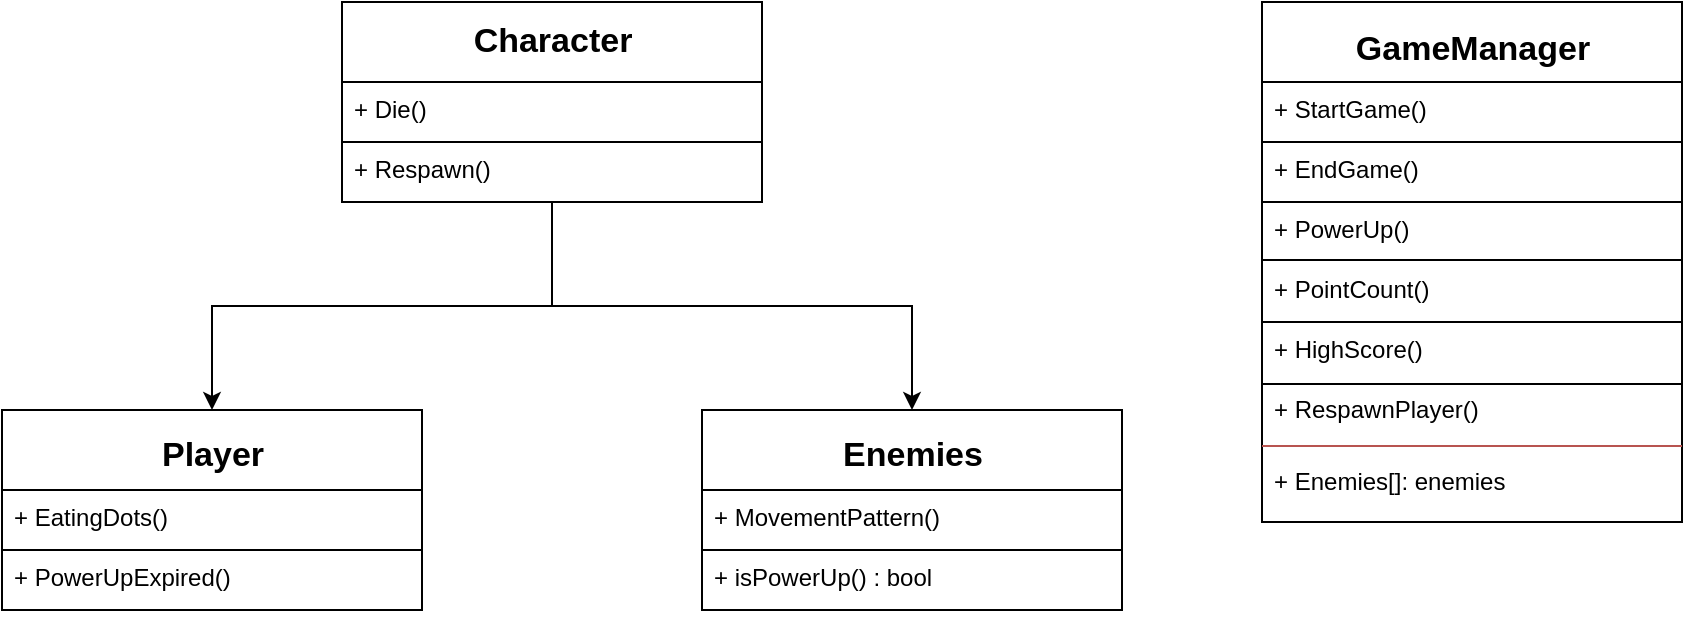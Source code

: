 <mxfile version="21.6.5" type="github">
  <diagram name="Page-1" id="tySQyBGyztnOd1iFOmv5">
    <mxGraphModel dx="995" dy="418" grid="1" gridSize="10" guides="1" tooltips="1" connect="1" arrows="1" fold="1" page="1" pageScale="1" pageWidth="850" pageHeight="1100" math="0" shadow="0">
      <root>
        <mxCell id="0" />
        <mxCell id="1" parent="0" />
        <mxCell id="sGwyO0YQaWymWmi2gfUC-50" style="edgeStyle=orthogonalEdgeStyle;rounded=0;orthogonalLoop=1;jettySize=auto;html=1;exitX=0.5;exitY=1;exitDx=0;exitDy=0;entryX=0.5;entryY=0;entryDx=0;entryDy=0;" edge="1" parent="1" source="sGwyO0YQaWymWmi2gfUC-1" target="sGwyO0YQaWymWmi2gfUC-32">
          <mxGeometry relative="1" as="geometry" />
        </mxCell>
        <mxCell id="sGwyO0YQaWymWmi2gfUC-52" style="edgeStyle=orthogonalEdgeStyle;rounded=0;orthogonalLoop=1;jettySize=auto;html=1;exitX=0.5;exitY=1;exitDx=0;exitDy=0;entryX=0.5;entryY=0;entryDx=0;entryDy=0;" edge="1" parent="1" source="sGwyO0YQaWymWmi2gfUC-1" target="sGwyO0YQaWymWmi2gfUC-26">
          <mxGeometry relative="1" as="geometry" />
        </mxCell>
        <mxCell id="sGwyO0YQaWymWmi2gfUC-1" value="&lt;h2 style=&quot;margin: 4px 0px 0px;&quot;&gt;&lt;br&gt;&lt;/h2&gt;" style="verticalAlign=top;align=center;overflow=fill;fontSize=12;fontFamily=Helvetica;html=1;whiteSpace=wrap;gradientColor=none;horizontal=1;fontStyle=0" vertex="1" parent="1">
          <mxGeometry x="170" width="210" height="100" as="geometry" />
        </mxCell>
        <mxCell id="sGwyO0YQaWymWmi2gfUC-2" value="" style="line;strokeWidth=1;fillColor=none;align=left;verticalAlign=middle;spacingTop=-1;spacingLeft=3;spacingRight=3;rotatable=0;labelPosition=right;points=[];portConstraint=eastwest;strokeColor=inherit;" vertex="1" parent="1">
          <mxGeometry x="170" y="20" width="210" height="40" as="geometry" />
        </mxCell>
        <mxCell id="sGwyO0YQaWymWmi2gfUC-3" value="Character" style="text;align=center;fontStyle=1;verticalAlign=middle;spacingLeft=3;spacingRight=3;strokeColor=none;rotatable=0;points=[[0,0.5],[1,0.5]];portConstraint=eastwest;html=1;fontSize=17;" vertex="1" parent="1">
          <mxGeometry x="170" width="210" height="40" as="geometry" />
        </mxCell>
        <mxCell id="sGwyO0YQaWymWmi2gfUC-4" value="+ Die()" style="text;strokeColor=none;fillColor=none;align=left;verticalAlign=top;spacingLeft=4;spacingRight=4;overflow=hidden;rotatable=0;points=[[0,0.5],[1,0.5]];portConstraint=eastwest;whiteSpace=wrap;html=1;" vertex="1" parent="1">
          <mxGeometry x="170" y="40" width="210" height="30" as="geometry" />
        </mxCell>
        <mxCell id="sGwyO0YQaWymWmi2gfUC-6" value="" style="line;strokeWidth=1;fillColor=none;align=left;verticalAlign=middle;spacingTop=-1;spacingLeft=3;spacingRight=3;rotatable=0;labelPosition=right;points=[];portConstraint=eastwest;strokeColor=inherit;" vertex="1" parent="1">
          <mxGeometry x="170" y="60" width="210" height="20" as="geometry" />
        </mxCell>
        <mxCell id="sGwyO0YQaWymWmi2gfUC-7" value="+ Respawn()" style="text;strokeColor=none;fillColor=none;align=left;verticalAlign=top;spacingLeft=4;spacingRight=4;overflow=hidden;rotatable=0;points=[[0,0.5],[1,0.5]];portConstraint=eastwest;whiteSpace=wrap;html=1;" vertex="1" parent="1">
          <mxGeometry x="170" y="70" width="210" height="20" as="geometry" />
        </mxCell>
        <mxCell id="sGwyO0YQaWymWmi2gfUC-9" value="&lt;h2 style=&quot;margin: 4px 0px 0px;&quot;&gt;&lt;br&gt;&lt;/h2&gt;" style="verticalAlign=top;align=center;overflow=fill;fontSize=12;fontFamily=Helvetica;html=1;whiteSpace=wrap;gradientColor=none;horizontal=1;fontStyle=0" vertex="1" parent="1">
          <mxGeometry x="630" width="210" height="260" as="geometry" />
        </mxCell>
        <mxCell id="sGwyO0YQaWymWmi2gfUC-11" value="GameManager" style="text;align=center;fontStyle=1;verticalAlign=middle;spacingLeft=3;spacingRight=3;strokeColor=none;rotatable=0;points=[[0,0.5],[1,0.5]];portConstraint=eastwest;html=1;fontSize=17;" vertex="1" parent="1">
          <mxGeometry x="630" y="4" width="210" height="40" as="geometry" />
        </mxCell>
        <mxCell id="sGwyO0YQaWymWmi2gfUC-12" value="" style="line;strokeWidth=1;fillColor=none;align=left;verticalAlign=middle;spacingTop=-1;spacingLeft=3;spacingRight=3;rotatable=0;labelPosition=right;points=[];portConstraint=eastwest;strokeColor=inherit;" vertex="1" parent="1">
          <mxGeometry x="630" y="36" width="210" height="8" as="geometry" />
        </mxCell>
        <mxCell id="sGwyO0YQaWymWmi2gfUC-13" value="+ StartGame()" style="text;strokeColor=none;fillColor=none;align=left;verticalAlign=top;spacingLeft=4;spacingRight=4;overflow=hidden;rotatable=0;points=[[0,0.5],[1,0.5]];portConstraint=eastwest;whiteSpace=wrap;html=1;" vertex="1" parent="1">
          <mxGeometry x="630" y="40" width="210" height="30" as="geometry" />
        </mxCell>
        <mxCell id="sGwyO0YQaWymWmi2gfUC-14" value="" style="line;strokeWidth=1;fillColor=none;align=left;verticalAlign=middle;spacingTop=-1;spacingLeft=3;spacingRight=3;rotatable=0;labelPosition=right;points=[];portConstraint=eastwest;strokeColor=inherit;" vertex="1" parent="1">
          <mxGeometry x="630" y="66" width="210" height="8" as="geometry" />
        </mxCell>
        <mxCell id="sGwyO0YQaWymWmi2gfUC-16" value="+ EndGame()" style="text;strokeColor=none;fillColor=none;align=left;verticalAlign=top;spacingLeft=4;spacingRight=4;overflow=hidden;rotatable=0;points=[[0,0.5],[1,0.5]];portConstraint=eastwest;whiteSpace=wrap;html=1;" vertex="1" parent="1">
          <mxGeometry x="630" y="70" width="210" height="30" as="geometry" />
        </mxCell>
        <mxCell id="sGwyO0YQaWymWmi2gfUC-17" value="" style="line;strokeWidth=1;fillColor=none;align=left;verticalAlign=middle;spacingTop=-1;spacingLeft=3;spacingRight=3;rotatable=0;labelPosition=right;points=[];portConstraint=eastwest;strokeColor=inherit;" vertex="1" parent="1">
          <mxGeometry x="630" y="90" width="210" height="20" as="geometry" />
        </mxCell>
        <mxCell id="sGwyO0YQaWymWmi2gfUC-18" value="+ PowerUp()" style="text;strokeColor=none;fillColor=none;align=left;verticalAlign=top;spacingLeft=4;spacingRight=4;overflow=hidden;rotatable=0;points=[[0,0.5],[1,0.5]];portConstraint=eastwest;whiteSpace=wrap;html=1;" vertex="1" parent="1">
          <mxGeometry x="630" y="100" width="210" height="30" as="geometry" />
        </mxCell>
        <mxCell id="sGwyO0YQaWymWmi2gfUC-19" value="" style="line;strokeWidth=1;fillColor=none;align=left;verticalAlign=middle;spacingTop=-1;spacingLeft=3;spacingRight=3;rotatable=0;labelPosition=right;points=[];portConstraint=eastwest;strokeColor=inherit;" vertex="1" parent="1">
          <mxGeometry x="630" y="120" width="210" height="18" as="geometry" />
        </mxCell>
        <mxCell id="sGwyO0YQaWymWmi2gfUC-20" value="" style="line;strokeWidth=1;fillColor=#f8cecc;align=left;verticalAlign=middle;spacingTop=-1;spacingLeft=3;spacingRight=3;rotatable=0;labelPosition=right;points=[];portConstraint=eastwest;strokeColor=#b85450;" vertex="1" parent="1">
          <mxGeometry x="630" y="218" width="210" height="8" as="geometry" />
        </mxCell>
        <mxCell id="sGwyO0YQaWymWmi2gfUC-21" value="+ PointCount()" style="text;strokeColor=none;fillColor=none;align=left;verticalAlign=top;spacingLeft=4;spacingRight=4;overflow=hidden;rotatable=0;points=[[0,0.5],[1,0.5]];portConstraint=eastwest;whiteSpace=wrap;html=1;" vertex="1" parent="1">
          <mxGeometry x="630" y="130" width="210" height="30" as="geometry" />
        </mxCell>
        <mxCell id="sGwyO0YQaWymWmi2gfUC-22" value="" style="line;strokeWidth=1;fillColor=none;align=left;verticalAlign=middle;spacingTop=-1;spacingLeft=3;spacingRight=3;rotatable=0;labelPosition=right;points=[];portConstraint=eastwest;strokeColor=inherit;" vertex="1" parent="1">
          <mxGeometry x="630" y="150" width="210" height="20" as="geometry" />
        </mxCell>
        <mxCell id="sGwyO0YQaWymWmi2gfUC-23" value="+ HighScore()" style="text;strokeColor=none;fillColor=none;align=left;verticalAlign=top;spacingLeft=4;spacingRight=4;overflow=hidden;rotatable=0;points=[[0,0.5],[1,0.5]];portConstraint=eastwest;whiteSpace=wrap;html=1;" vertex="1" parent="1">
          <mxGeometry x="630" y="160" width="210" height="30" as="geometry" />
        </mxCell>
        <mxCell id="sGwyO0YQaWymWmi2gfUC-24" value="" style="line;strokeWidth=1;fillColor=none;align=left;verticalAlign=middle;spacingTop=-1;spacingLeft=3;spacingRight=3;rotatable=0;labelPosition=right;points=[];portConstraint=eastwest;strokeColor=inherit;" vertex="1" parent="1">
          <mxGeometry x="630" y="182" width="210" height="18" as="geometry" />
        </mxCell>
        <mxCell id="sGwyO0YQaWymWmi2gfUC-25" value="+ RespawnPlayer()" style="text;strokeColor=none;fillColor=none;align=left;verticalAlign=top;spacingLeft=4;spacingRight=4;overflow=hidden;rotatable=0;points=[[0,0.5],[1,0.5]];portConstraint=eastwest;whiteSpace=wrap;html=1;" vertex="1" parent="1">
          <mxGeometry x="630" y="190" width="210" height="30" as="geometry" />
        </mxCell>
        <mxCell id="sGwyO0YQaWymWmi2gfUC-26" value="&lt;p style=&quot;margin:0px;margin-top:4px;text-align:center;&quot;&gt;&lt;br&gt;&lt;br&gt;&lt;/p&gt;" style="verticalAlign=top;align=left;overflow=fill;fontSize=12;fontFamily=Helvetica;html=1;whiteSpace=wrap;" vertex="1" parent="1">
          <mxGeometry y="204" width="210" height="100" as="geometry" />
        </mxCell>
        <mxCell id="sGwyO0YQaWymWmi2gfUC-27" value="Player" style="text;align=center;fontStyle=1;verticalAlign=middle;spacingLeft=3;spacingRight=3;strokeColor=none;rotatable=0;points=[[0,0.5],[1,0.5]];portConstraint=eastwest;html=1;fontSize=17;" vertex="1" parent="1">
          <mxGeometry y="210" width="210" height="34" as="geometry" />
        </mxCell>
        <mxCell id="sGwyO0YQaWymWmi2gfUC-28" value="" style="line;strokeWidth=1;fillColor=none;align=left;verticalAlign=middle;spacingTop=-1;spacingLeft=3;spacingRight=3;rotatable=0;labelPosition=right;points=[];portConstraint=eastwest;strokeColor=inherit;" vertex="1" parent="1">
          <mxGeometry y="240" width="210" height="8" as="geometry" />
        </mxCell>
        <mxCell id="sGwyO0YQaWymWmi2gfUC-29" value="+ EatingDots()" style="text;strokeColor=none;fillColor=none;align=left;verticalAlign=top;spacingLeft=4;spacingRight=4;overflow=hidden;rotatable=0;points=[[0,0.5],[1,0.5]];portConstraint=eastwest;whiteSpace=wrap;html=1;" vertex="1" parent="1">
          <mxGeometry y="244" width="210" height="30" as="geometry" />
        </mxCell>
        <mxCell id="sGwyO0YQaWymWmi2gfUC-30" value="" style="line;strokeWidth=1;fillColor=none;align=left;verticalAlign=middle;spacingTop=-1;spacingLeft=3;spacingRight=3;rotatable=0;labelPosition=right;points=[];portConstraint=eastwest;strokeColor=inherit;" vertex="1" parent="1">
          <mxGeometry y="270" width="210" height="8" as="geometry" />
        </mxCell>
        <mxCell id="sGwyO0YQaWymWmi2gfUC-31" value="+ PowerUpExpired()" style="text;strokeColor=none;fillColor=none;align=left;verticalAlign=top;spacingLeft=4;spacingRight=4;overflow=hidden;rotatable=0;points=[[0,0.5],[1,0.5]];portConstraint=eastwest;whiteSpace=wrap;html=1;" vertex="1" parent="1">
          <mxGeometry y="274" width="210" height="30" as="geometry" />
        </mxCell>
        <mxCell id="sGwyO0YQaWymWmi2gfUC-32" value="&lt;p style=&quot;margin:0px;margin-top:4px;text-align:center;&quot;&gt;&lt;br&gt;&lt;br&gt;&lt;/p&gt;" style="verticalAlign=top;align=left;overflow=fill;fontSize=12;fontFamily=Helvetica;html=1;whiteSpace=wrap;" vertex="1" parent="1">
          <mxGeometry x="350" y="204" width="210" height="100" as="geometry" />
        </mxCell>
        <mxCell id="sGwyO0YQaWymWmi2gfUC-33" value="Enemies" style="text;align=center;fontStyle=1;verticalAlign=middle;spacingLeft=3;spacingRight=3;strokeColor=none;rotatable=0;points=[[0,0.5],[1,0.5]];portConstraint=eastwest;html=1;fontSize=17;" vertex="1" parent="1">
          <mxGeometry x="350" y="210" width="210" height="34" as="geometry" />
        </mxCell>
        <mxCell id="sGwyO0YQaWymWmi2gfUC-34" value="" style="line;strokeWidth=1;fillColor=none;align=left;verticalAlign=middle;spacingTop=-1;spacingLeft=3;spacingRight=3;rotatable=0;labelPosition=right;points=[];portConstraint=eastwest;strokeColor=inherit;" vertex="1" parent="1">
          <mxGeometry x="350" y="240" width="210" height="8" as="geometry" />
        </mxCell>
        <mxCell id="sGwyO0YQaWymWmi2gfUC-35" value="+ MovementPattern()" style="text;strokeColor=none;fillColor=none;align=left;verticalAlign=top;spacingLeft=4;spacingRight=4;overflow=hidden;rotatable=0;points=[[0,0.5],[1,0.5]];portConstraint=eastwest;whiteSpace=wrap;html=1;" vertex="1" parent="1">
          <mxGeometry x="350" y="244" width="210" height="30" as="geometry" />
        </mxCell>
        <mxCell id="sGwyO0YQaWymWmi2gfUC-36" value="" style="line;strokeWidth=1;fillColor=none;align=left;verticalAlign=middle;spacingTop=-1;spacingLeft=3;spacingRight=3;rotatable=0;labelPosition=right;points=[];portConstraint=eastwest;strokeColor=inherit;" vertex="1" parent="1">
          <mxGeometry x="350" y="270" width="210" height="8" as="geometry" />
        </mxCell>
        <mxCell id="sGwyO0YQaWymWmi2gfUC-37" value="+ isPowerUp() : bool" style="text;strokeColor=none;fillColor=none;align=left;verticalAlign=top;spacingLeft=4;spacingRight=4;overflow=hidden;rotatable=0;points=[[0,0.5],[1,0.5]];portConstraint=eastwest;whiteSpace=wrap;html=1;" vertex="1" parent="1">
          <mxGeometry x="350" y="274" width="210" height="30" as="geometry" />
        </mxCell>
        <mxCell id="sGwyO0YQaWymWmi2gfUC-38" value="" style="line;strokeWidth=1;fillColor=none;align=left;verticalAlign=middle;spacingTop=-1;spacingLeft=3;spacingRight=3;rotatable=0;labelPosition=right;points=[];portConstraint=eastwest;strokeColor=none;" vertex="1" parent="1">
          <mxGeometry x="630" y="212" width="210" height="8" as="geometry" />
        </mxCell>
        <mxCell id="sGwyO0YQaWymWmi2gfUC-39" value="+ Enemies[]: enemies" style="text;strokeColor=none;fillColor=none;align=left;verticalAlign=top;spacingLeft=4;spacingRight=4;overflow=hidden;rotatable=0;points=[[0,0.5],[1,0.5]];portConstraint=eastwest;whiteSpace=wrap;html=1;" vertex="1" parent="1">
          <mxGeometry x="630" y="226" width="210" height="26" as="geometry" />
        </mxCell>
      </root>
    </mxGraphModel>
  </diagram>
</mxfile>
